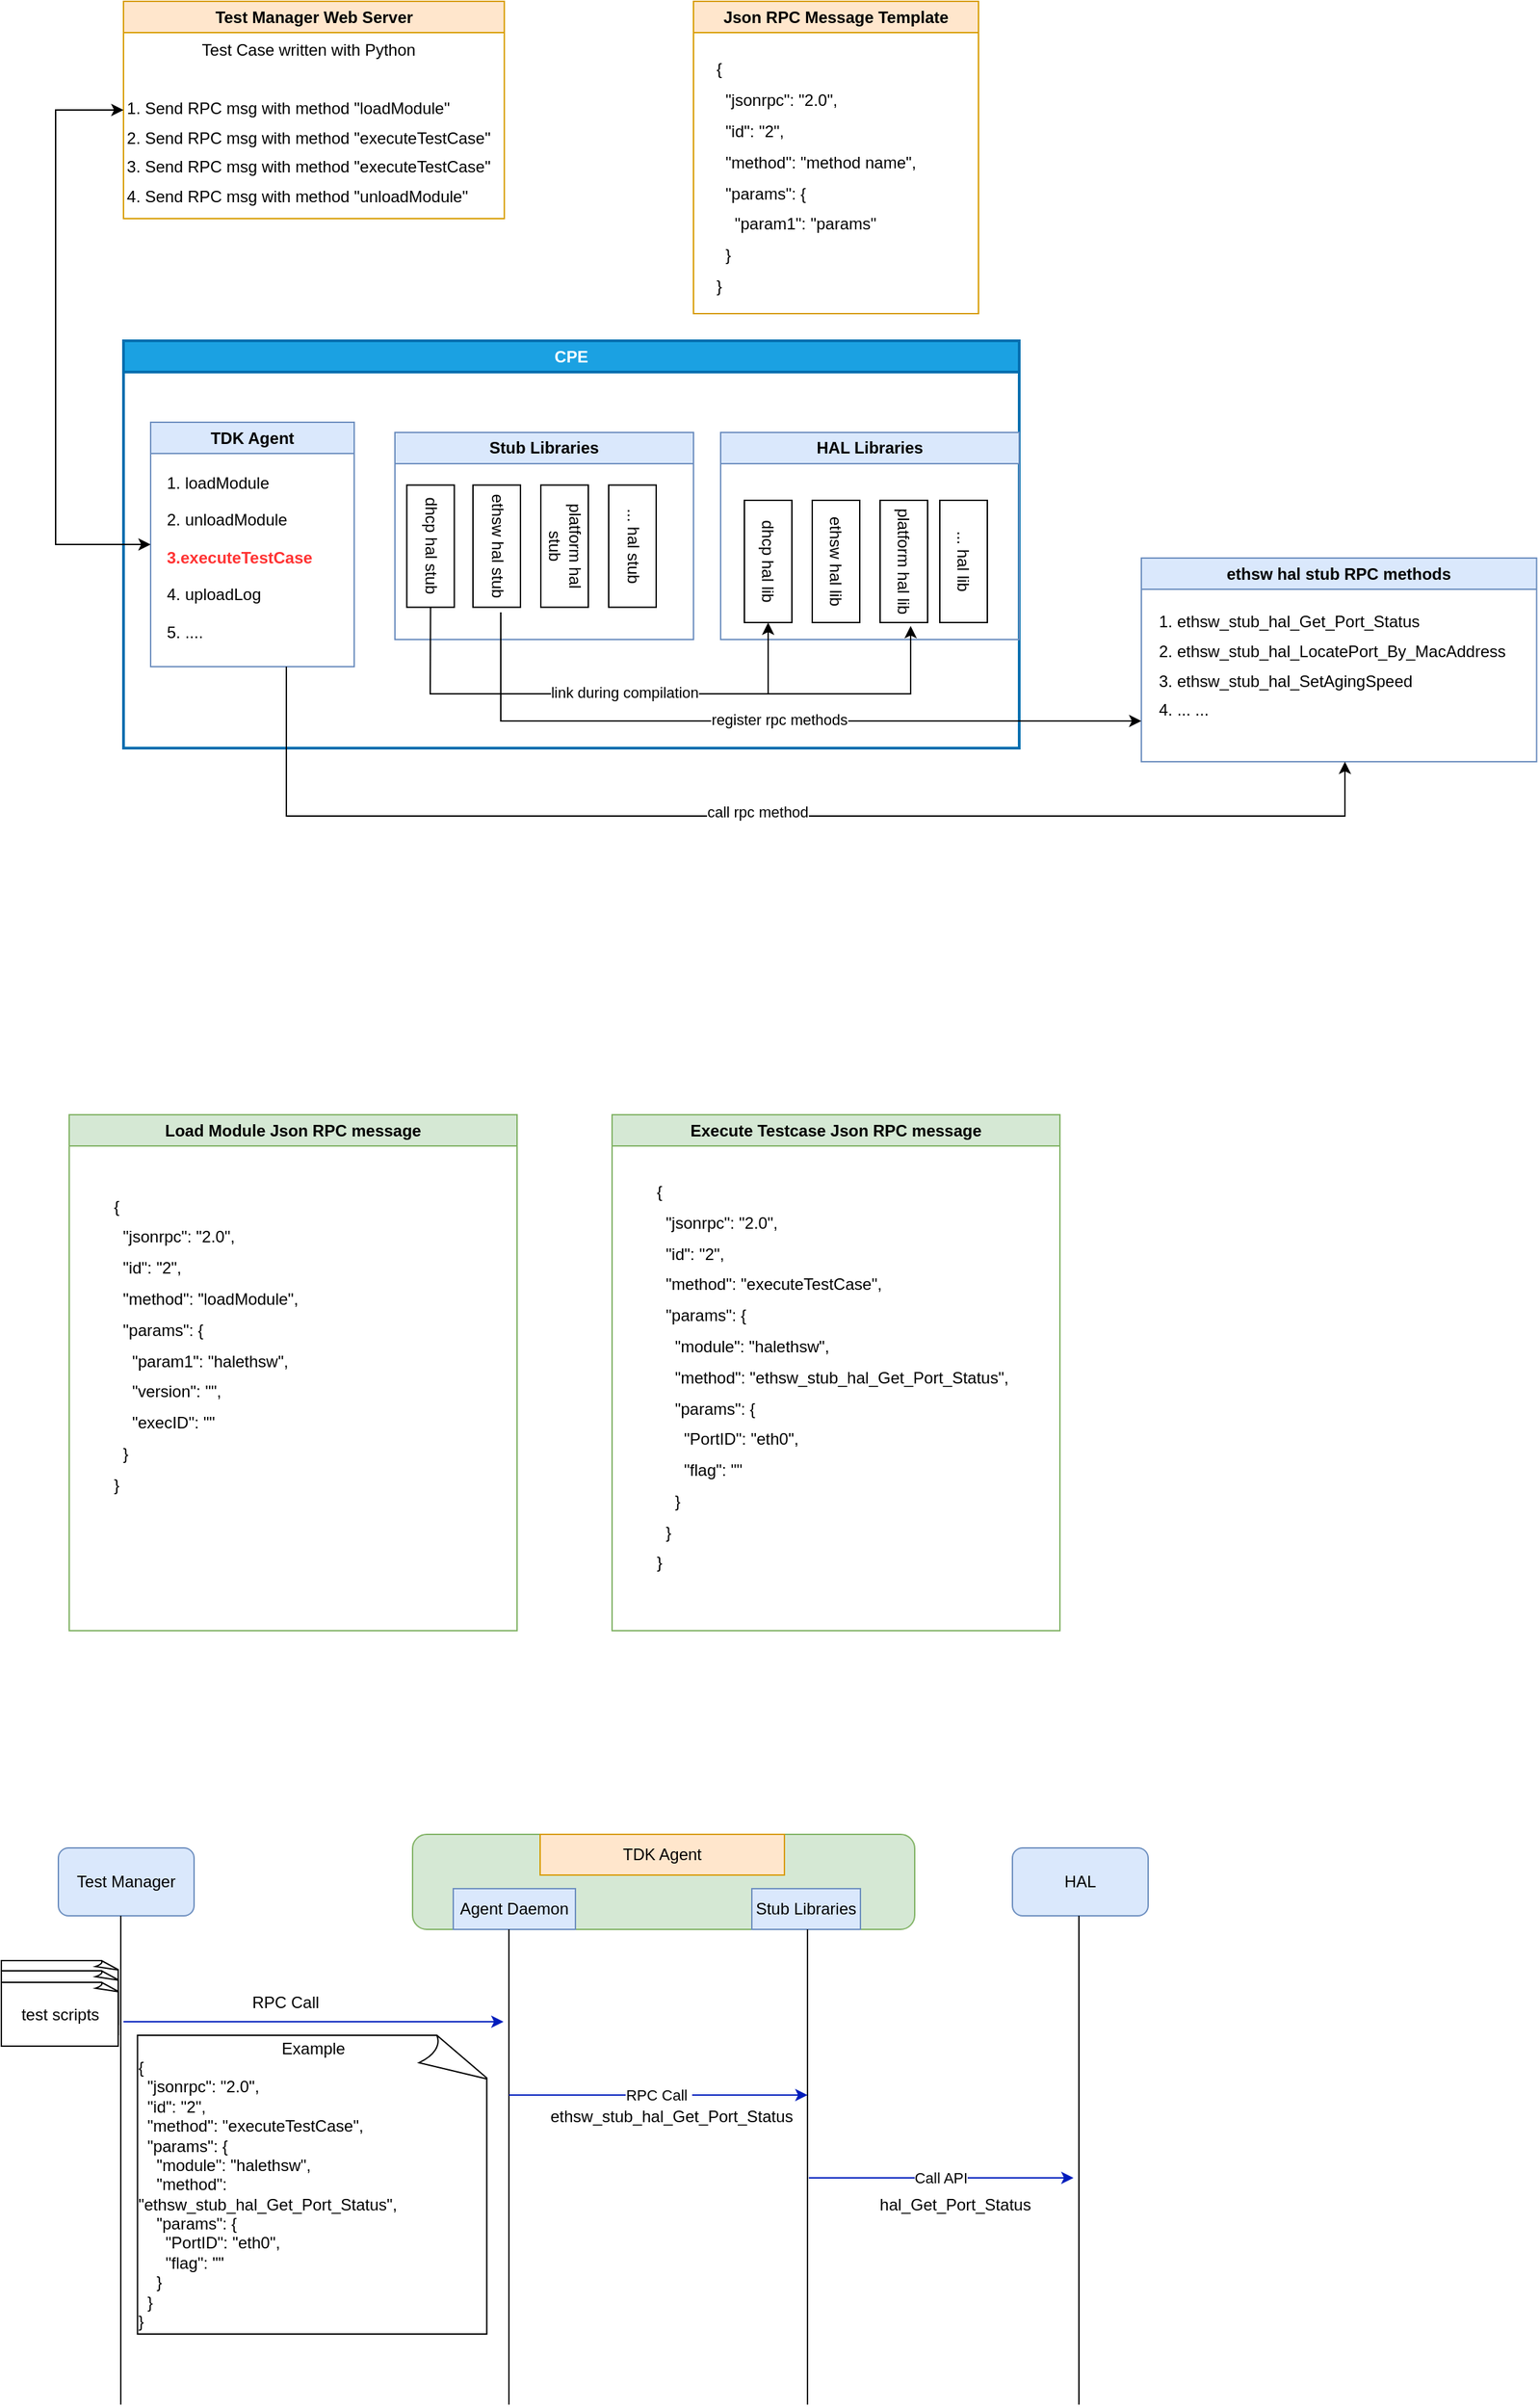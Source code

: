 <mxfile version="26.1.2">
  <diagram name="Page-1" id="eJpxqh-TB4JkxD2sImsZ">
    <mxGraphModel dx="2284" dy="738" grid="1" gridSize="10" guides="1" tooltips="1" connect="1" arrows="1" fold="1" page="1" pageScale="1" pageWidth="850" pageHeight="1100" math="0" shadow="0">
      <root>
        <mxCell id="0" />
        <mxCell id="1" parent="0" />
        <mxCell id="BGYQNN8L7f1_A7FZH2UX-1" value="CPE" style="swimlane;whiteSpace=wrap;html=1;strokeColor=#006EAF;strokeWidth=2;fillColor=#1ba1e2;fontColor=#ffffff;" parent="1" vertex="1">
          <mxGeometry x="80" y="280" width="660" height="300" as="geometry" />
        </mxCell>
        <mxCell id="BGYQNN8L7f1_A7FZH2UX-9" value="Stub Libraries" style="swimlane;whiteSpace=wrap;html=1;fillColor=#dae8fc;strokeColor=#6c8ebf;" parent="BGYQNN8L7f1_A7FZH2UX-1" vertex="1">
          <mxGeometry x="200" y="67.5" width="220" height="152.5" as="geometry" />
        </mxCell>
        <mxCell id="BGYQNN8L7f1_A7FZH2UX-10" value="dhcp hal stub" style="rounded=0;whiteSpace=wrap;html=1;rotation=90;" parent="BGYQNN8L7f1_A7FZH2UX-9" vertex="1">
          <mxGeometry x="-18.75" y="66.25" width="90" height="35" as="geometry" />
        </mxCell>
        <mxCell id="BGYQNN8L7f1_A7FZH2UX-11" value="ethsw hal stub" style="rounded=0;whiteSpace=wrap;html=1;rotation=90;" parent="BGYQNN8L7f1_A7FZH2UX-9" vertex="1">
          <mxGeometry x="30" y="66.25" width="90" height="35" as="geometry" />
        </mxCell>
        <mxCell id="BGYQNN8L7f1_A7FZH2UX-12" value="platform hal stub" style="rounded=0;whiteSpace=wrap;html=1;rotation=90;" parent="BGYQNN8L7f1_A7FZH2UX-9" vertex="1">
          <mxGeometry x="80" y="66.25" width="90" height="35" as="geometry" />
        </mxCell>
        <mxCell id="BGYQNN8L7f1_A7FZH2UX-17" value="... hal stub" style="rounded=0;whiteSpace=wrap;html=1;rotation=90;" parent="BGYQNN8L7f1_A7FZH2UX-9" vertex="1">
          <mxGeometry x="130" y="66.25" width="90" height="35" as="geometry" />
        </mxCell>
        <mxCell id="BGYQNN8L7f1_A7FZH2UX-19" value="&lt;span&gt;HAL Libraries&lt;/span&gt;" style="swimlane;whiteSpace=wrap;html=1;textShadow=0;labelBackgroundColor=none;fillColor=#dae8fc;strokeColor=#6c8ebf;" parent="BGYQNN8L7f1_A7FZH2UX-1" vertex="1">
          <mxGeometry x="440" y="67.5" width="220" height="152.5" as="geometry" />
        </mxCell>
        <mxCell id="BGYQNN8L7f1_A7FZH2UX-25" value="dhcp hal lib" style="rounded=0;whiteSpace=wrap;html=1;rotation=90;" parent="BGYQNN8L7f1_A7FZH2UX-19" vertex="1">
          <mxGeometry x="-10" y="77.5" width="90" height="35" as="geometry" />
        </mxCell>
        <mxCell id="BGYQNN8L7f1_A7FZH2UX-26" value="ethsw hal lib" style="rounded=0;whiteSpace=wrap;html=1;rotation=90;" parent="BGYQNN8L7f1_A7FZH2UX-19" vertex="1">
          <mxGeometry x="40" y="77.5" width="90" height="35" as="geometry" />
        </mxCell>
        <mxCell id="BGYQNN8L7f1_A7FZH2UX-27" value="platform hal lib" style="rounded=0;whiteSpace=wrap;html=1;rotation=90;" parent="BGYQNN8L7f1_A7FZH2UX-19" vertex="1">
          <mxGeometry x="90" y="77.5" width="90" height="35" as="geometry" />
        </mxCell>
        <mxCell id="BGYQNN8L7f1_A7FZH2UX-28" value="... hal lib" style="rounded=0;whiteSpace=wrap;html=1;rotation=90;" parent="BGYQNN8L7f1_A7FZH2UX-19" vertex="1">
          <mxGeometry x="134" y="77.5" width="90" height="35" as="geometry" />
        </mxCell>
        <mxCell id="BGYQNN8L7f1_A7FZH2UX-29" value="" style="endArrow=classic;html=1;rounded=0;exitX=1;exitY=0.5;exitDx=0;exitDy=0;entryX=1;entryY=0.5;entryDx=0;entryDy=0;" parent="BGYQNN8L7f1_A7FZH2UX-1" source="BGYQNN8L7f1_A7FZH2UX-10" target="BGYQNN8L7f1_A7FZH2UX-25" edge="1">
          <mxGeometry width="50" height="50" relative="1" as="geometry">
            <mxPoint x="230" y="200" as="sourcePoint" />
            <mxPoint x="480" y="210" as="targetPoint" />
            <Array as="points">
              <mxPoint x="226" y="260" />
              <mxPoint x="475" y="260" />
            </Array>
          </mxGeometry>
        </mxCell>
        <mxCell id="BGYQNN8L7f1_A7FZH2UX-46" value="link during compilation" style="edgeLabel;html=1;align=center;verticalAlign=middle;resizable=0;points=[];" parent="BGYQNN8L7f1_A7FZH2UX-29" vertex="1" connectable="0">
          <mxGeometry x="0.132" y="1" relative="1" as="geometry">
            <mxPoint as="offset" />
          </mxGeometry>
        </mxCell>
        <mxCell id="BGYQNN8L7f1_A7FZH2UX-30" value="" style="endArrow=classic;html=1;rounded=0;" parent="BGYQNN8L7f1_A7FZH2UX-1" edge="1">
          <mxGeometry width="50" height="50" relative="1" as="geometry">
            <mxPoint x="470" y="260" as="sourcePoint" />
            <mxPoint x="580" y="210" as="targetPoint" />
            <Array as="points">
              <mxPoint x="580" y="260" />
            </Array>
          </mxGeometry>
        </mxCell>
        <mxCell id="BGYQNN8L7f1_A7FZH2UX-31" value="TDK Agent" style="swimlane;whiteSpace=wrap;html=1;fillColor=#dae8fc;strokeColor=#6c8ebf;" parent="BGYQNN8L7f1_A7FZH2UX-1" vertex="1">
          <mxGeometry x="20" y="60" width="150" height="180" as="geometry" />
        </mxCell>
        <mxCell id="BGYQNN8L7f1_A7FZH2UX-32" value="&lt;div style=&quot;line-height: 230%;&quot;&gt;&lt;div style=&quot;text-wrap-mode: wrap;&quot;&gt;1.&amp;nbsp;loadModule&lt;/div&gt;&lt;div style=&quot;text-wrap-mode: wrap;&quot;&gt;2.&amp;nbsp;unloadModule&lt;br&gt;&lt;b&gt;&lt;font style=&quot;color: light-dark(rgb(255, 51, 51), rgb(237, 237, 237));&quot;&gt;3.executeTestCase&lt;/font&gt;&lt;/b&gt;&lt;br&gt;4.&amp;nbsp;uploadLog&lt;/div&gt;&lt;div style=&quot;text-wrap-mode: wrap;&quot;&gt;5. ....&lt;/div&gt;&lt;/div&gt;" style="text;html=1;align=left;verticalAlign=middle;resizable=0;points=[];autosize=1;strokeColor=none;fillColor=none;" parent="BGYQNN8L7f1_A7FZH2UX-31" vertex="1">
          <mxGeometry x="10" y="25" width="130" height="150" as="geometry" />
        </mxCell>
        <mxCell id="BGYQNN8L7f1_A7FZH2UX-33" value="&lt;div style=&quot;line-height: 180%;&quot;&gt;ethsw hal stub RPC methods&lt;/div&gt;" style="swimlane;whiteSpace=wrap;html=1;fillColor=#dae8fc;strokeColor=#6c8ebf;" parent="1" vertex="1">
          <mxGeometry x="830" y="440" width="291.25" height="150" as="geometry" />
        </mxCell>
        <mxCell id="BGYQNN8L7f1_A7FZH2UX-34" value="&lt;div style=&quot;line-height: 180%;&quot;&gt;&lt;div&gt;1. ethsw_stub_hal_Get_Port_Status&lt;/div&gt;&lt;div&gt;2. ethsw_stub_hal_LocatePort_By_MacAddress&lt;/div&gt;&lt;div&gt;3. ethsw_stub_hal_SetAgingSpeed&lt;/div&gt;&lt;div&gt;4. ... ...&lt;/div&gt;&lt;/div&gt;" style="text;html=1;align=left;verticalAlign=middle;resizable=0;points=[];autosize=1;strokeColor=none;fillColor=none;" parent="BGYQNN8L7f1_A7FZH2UX-33" vertex="1">
          <mxGeometry x="11.25" y="30" width="280" height="100" as="geometry" />
        </mxCell>
        <mxCell id="BGYQNN8L7f1_A7FZH2UX-35" value="Test Manager Web Server" style="swimlane;whiteSpace=wrap;html=1;fillColor=#ffe6cc;strokeColor=#d79b00;" parent="1" vertex="1">
          <mxGeometry x="80" y="30" width="280.62" height="160" as="geometry" />
        </mxCell>
        <mxCell id="BGYQNN8L7f1_A7FZH2UX-38" value="&lt;div style=&quot;line-height: 180%;&quot;&gt;Test Case written with Python&lt;div&gt;&lt;br&gt;&lt;/div&gt;&lt;div style=&quot;text-align: left;&quot;&gt;1. Send RPC msg with method &quot;loadModule&quot;&lt;/div&gt;&lt;div style=&quot;text-align: left;&quot;&gt;2. Send RPC msg with method &quot;executeTestCase&quot;&lt;/div&gt;&lt;div style=&quot;text-align: left;&quot;&gt;3. Send RPC msg with method &quot;executeTestCase&quot;&lt;/div&gt;&lt;div style=&quot;text-align: left;&quot;&gt;4. Send RPC msg with method &quot;unloadModule&quot;&lt;/div&gt;&lt;/div&gt;" style="text;html=1;align=center;verticalAlign=middle;resizable=0;points=[];autosize=1;strokeColor=none;fillColor=none;" parent="BGYQNN8L7f1_A7FZH2UX-35" vertex="1">
          <mxGeometry x="-9.38" y="20" width="290" height="140" as="geometry" />
        </mxCell>
        <mxCell id="BGYQNN8L7f1_A7FZH2UX-39" value="Json RPC Message Template" style="swimlane;whiteSpace=wrap;html=1;fillColor=#ffe6cc;strokeColor=#d79b00;" parent="1" vertex="1">
          <mxGeometry x="500" y="30" width="210" height="230" as="geometry" />
        </mxCell>
        <mxCell id="BGYQNN8L7f1_A7FZH2UX-40" value="&lt;div style=&quot;line-height: 190%;&quot;&gt;&lt;div&gt;{&amp;nbsp;&amp;nbsp;&lt;/div&gt;&lt;div&gt;&amp;nbsp; &quot;jsonrpc&quot;: &quot;2.0&quot;,&lt;/div&gt;&lt;div&gt;&amp;nbsp; &quot;id&quot;: &quot;2&quot;,&lt;/div&gt;&lt;div&gt;&amp;nbsp; &quot;method&quot;: &quot;method name&quot;,&lt;/div&gt;&lt;div&gt;&amp;nbsp; &quot;params&quot;: {&lt;/div&gt;&lt;div&gt;&amp;nbsp; &amp;nbsp; &quot;param1&quot;: &quot;params&quot;&lt;/div&gt;&lt;div&gt;&amp;nbsp; }&lt;/div&gt;&lt;div&gt;}&lt;/div&gt;&lt;/div&gt;" style="text;html=1;align=left;verticalAlign=middle;resizable=0;points=[];autosize=1;strokeColor=none;fillColor=none;" parent="BGYQNN8L7f1_A7FZH2UX-39" vertex="1">
          <mxGeometry x="15" y="30" width="170" height="200" as="geometry" />
        </mxCell>
        <mxCell id="BGYQNN8L7f1_A7FZH2UX-41" value="" style="endArrow=classic;startArrow=classic;html=1;rounded=0;exitX=0;exitY=0.5;exitDx=0;exitDy=0;" parent="1" source="BGYQNN8L7f1_A7FZH2UX-31" edge="1">
          <mxGeometry width="50" height="50" relative="1" as="geometry">
            <mxPoint x="160" y="360" as="sourcePoint" />
            <mxPoint x="80" y="110" as="targetPoint" />
            <Array as="points">
              <mxPoint x="30" y="430" />
              <mxPoint x="30" y="110" />
            </Array>
          </mxGeometry>
        </mxCell>
        <mxCell id="BGYQNN8L7f1_A7FZH2UX-44" style="edgeStyle=orthogonalEdgeStyle;rounded=0;orthogonalLoop=1;jettySize=auto;html=1;" parent="1" edge="1">
          <mxGeometry relative="1" as="geometry">
            <mxPoint x="358" y="480" as="sourcePoint" />
            <mxPoint x="830" y="560" as="targetPoint" />
            <Array as="points">
              <mxPoint x="358" y="560" />
              <mxPoint x="394" y="560" />
            </Array>
          </mxGeometry>
        </mxCell>
        <mxCell id="-2e1AxiC304DD7guxRy7-1" value="register rpc methods" style="edgeLabel;html=1;align=center;verticalAlign=middle;resizable=0;points=[];" vertex="1" connectable="0" parent="BGYQNN8L7f1_A7FZH2UX-44">
          <mxGeometry x="0.033" y="1" relative="1" as="geometry">
            <mxPoint as="offset" />
          </mxGeometry>
        </mxCell>
        <mxCell id="BGYQNN8L7f1_A7FZH2UX-45" value="" style="endArrow=classic;html=1;rounded=0;" parent="1" edge="1">
          <mxGeometry width="50" height="50" relative="1" as="geometry">
            <mxPoint x="200" y="520" as="sourcePoint" />
            <mxPoint x="980" y="590" as="targetPoint" />
            <Array as="points">
              <mxPoint x="200" y="630" />
              <mxPoint x="590" y="630" />
              <mxPoint x="980" y="630" />
            </Array>
          </mxGeometry>
        </mxCell>
        <mxCell id="-2e1AxiC304DD7guxRy7-2" value="call rpc method" style="edgeLabel;html=1;align=center;verticalAlign=middle;resizable=0;points=[];" vertex="1" connectable="0" parent="BGYQNN8L7f1_A7FZH2UX-45">
          <mxGeometry x="-0.017" y="3" relative="1" as="geometry">
            <mxPoint as="offset" />
          </mxGeometry>
        </mxCell>
        <mxCell id="BGYQNN8L7f1_A7FZH2UX-47" value="Load Module Json RPC message" style="swimlane;whiteSpace=wrap;html=1;fillColor=#d5e8d4;strokeColor=#82b366;" parent="1" vertex="1">
          <mxGeometry x="40" y="850" width="330" height="380" as="geometry" />
        </mxCell>
        <mxCell id="BGYQNN8L7f1_A7FZH2UX-48" value="&lt;div style=&quot;line-height: 190%;&quot;&gt;&lt;div&gt;{&lt;/div&gt;&lt;div&gt;&amp;nbsp; &quot;jsonrpc&quot;: &quot;2.0&quot;,&lt;/div&gt;&lt;div&gt;&amp;nbsp; &quot;id&quot;: &quot;2&quot;,&lt;/div&gt;&lt;div&gt;&amp;nbsp; &quot;method&quot;: &quot;loadModule&quot;,&lt;/div&gt;&lt;div&gt;&amp;nbsp; &quot;params&quot;: {&lt;/div&gt;&lt;div&gt;&amp;nbsp; &amp;nbsp; &quot;param1&quot;: &quot;halethsw&quot;,&lt;/div&gt;&lt;div&gt;&amp;nbsp; &amp;nbsp; &quot;version&quot;: &quot;&quot;,&lt;/div&gt;&lt;div&gt;&amp;nbsp; &amp;nbsp; &quot;execID&quot;: &quot;&quot;&lt;/div&gt;&lt;div&gt;&amp;nbsp; }&lt;/div&gt;&lt;div&gt;}&lt;/div&gt;&lt;/div&gt;" style="text;html=1;align=left;verticalAlign=middle;resizable=0;points=[];autosize=1;strokeColor=none;fillColor=none;" parent="BGYQNN8L7f1_A7FZH2UX-47" vertex="1">
          <mxGeometry x="30.62" y="50" width="160" height="240" as="geometry" />
        </mxCell>
        <mxCell id="BGYQNN8L7f1_A7FZH2UX-49" value="Execute Testcase Json RPC message" style="swimlane;whiteSpace=wrap;html=1;fillColor=#d5e8d4;strokeColor=#82b366;" parent="1" vertex="1">
          <mxGeometry x="440" y="850" width="330" height="380" as="geometry" />
        </mxCell>
        <mxCell id="BGYQNN8L7f1_A7FZH2UX-50" value="&lt;div style=&quot;line-height: 190%;&quot;&gt;&lt;div&gt;{&lt;/div&gt;&lt;div&gt;&amp;nbsp; &quot;jsonrpc&quot;: &quot;2.0&quot;,&lt;/div&gt;&lt;div&gt;&amp;nbsp; &quot;id&quot;: &quot;2&quot;,&lt;/div&gt;&lt;div&gt;&amp;nbsp; &quot;method&quot;: &quot;executeTestCase&quot;,&lt;/div&gt;&lt;div&gt;&amp;nbsp; &quot;params&quot;: {&lt;/div&gt;&lt;div&gt;&amp;nbsp; &amp;nbsp; &quot;module&quot;: &quot;halethsw&quot;,&lt;/div&gt;&lt;div&gt;&amp;nbsp; &amp;nbsp; &quot;method&quot;: &quot;ethsw_stub_hal_Get_Port_Status&quot;,&lt;/div&gt;&lt;div&gt;&amp;nbsp; &amp;nbsp; &quot;params&quot;: {&lt;/div&gt;&lt;div&gt;&amp;nbsp; &amp;nbsp; &amp;nbsp; &quot;PortID&quot;: &quot;eth0&quot;,&lt;/div&gt;&lt;div&gt;&amp;nbsp; &amp;nbsp; &amp;nbsp; &quot;flag&quot;: &quot;&quot;&lt;/div&gt;&lt;div&gt;&amp;nbsp; &amp;nbsp; }&lt;/div&gt;&lt;div&gt;&amp;nbsp; }&lt;/div&gt;&lt;div&gt;}&lt;/div&gt;&lt;div&gt;&lt;br&gt;&lt;/div&gt;&lt;/div&gt;" style="text;html=1;align=left;verticalAlign=middle;resizable=0;points=[];autosize=1;strokeColor=none;fillColor=none;" parent="BGYQNN8L7f1_A7FZH2UX-49" vertex="1">
          <mxGeometry x="30.62" y="40" width="280" height="330" as="geometry" />
        </mxCell>
        <mxCell id="-2e1AxiC304DD7guxRy7-3" value="Test Manager" style="rounded=1;whiteSpace=wrap;html=1;fillColor=#dae8fc;strokeColor=#6c8ebf;" vertex="1" parent="1">
          <mxGeometry x="32" y="1390" width="100" height="50" as="geometry" />
        </mxCell>
        <mxCell id="-2e1AxiC304DD7guxRy7-4" value="" style="rounded=1;whiteSpace=wrap;html=1;fillColor=#d5e8d4;strokeColor=#82b366;" vertex="1" parent="1">
          <mxGeometry x="293" y="1380" width="370" height="70" as="geometry" />
        </mxCell>
        <mxCell id="-2e1AxiC304DD7guxRy7-5" value="TDK Agent" style="text;html=1;align=center;verticalAlign=middle;whiteSpace=wrap;rounded=0;fillColor=#ffe6cc;strokeColor=#d79b00;" vertex="1" parent="1">
          <mxGeometry x="387" y="1380" width="180" height="30" as="geometry" />
        </mxCell>
        <mxCell id="-2e1AxiC304DD7guxRy7-6" value="Agent Daemon" style="text;html=1;align=center;verticalAlign=middle;whiteSpace=wrap;rounded=0;fillColor=#dae8fc;strokeColor=#6c8ebf;" vertex="1" parent="1">
          <mxGeometry x="323" y="1420" width="90" height="30" as="geometry" />
        </mxCell>
        <mxCell id="-2e1AxiC304DD7guxRy7-7" value="Stub Libraries" style="text;html=1;align=center;verticalAlign=middle;whiteSpace=wrap;rounded=0;fillColor=#dae8fc;strokeColor=#6c8ebf;" vertex="1" parent="1">
          <mxGeometry x="543" y="1420" width="80" height="30" as="geometry" />
        </mxCell>
        <mxCell id="-2e1AxiC304DD7guxRy7-8" value="HAL" style="rounded=1;whiteSpace=wrap;html=1;fillColor=#dae8fc;strokeColor=#6c8ebf;" vertex="1" parent="1">
          <mxGeometry x="735" y="1390" width="100" height="50" as="geometry" />
        </mxCell>
        <mxCell id="-2e1AxiC304DD7guxRy7-9" value="" style="endArrow=none;html=1;rounded=0;" edge="1" parent="1">
          <mxGeometry width="50" height="50" relative="1" as="geometry">
            <mxPoint x="78" y="1800" as="sourcePoint" />
            <mxPoint x="78" y="1440" as="targetPoint" />
          </mxGeometry>
        </mxCell>
        <mxCell id="-2e1AxiC304DD7guxRy7-10" value="" style="endArrow=none;html=1;rounded=0;" edge="1" parent="1">
          <mxGeometry width="50" height="50" relative="1" as="geometry">
            <mxPoint x="364" y="1800" as="sourcePoint" />
            <mxPoint x="364" y="1450" as="targetPoint" />
          </mxGeometry>
        </mxCell>
        <mxCell id="-2e1AxiC304DD7guxRy7-11" value="" style="endArrow=none;html=1;rounded=0;" edge="1" parent="1">
          <mxGeometry width="50" height="50" relative="1" as="geometry">
            <mxPoint x="584" y="1800" as="sourcePoint" />
            <mxPoint x="584" y="1450" as="targetPoint" />
          </mxGeometry>
        </mxCell>
        <mxCell id="-2e1AxiC304DD7guxRy7-12" value="" style="endArrow=none;html=1;rounded=0;" edge="1" parent="1">
          <mxGeometry width="50" height="50" relative="1" as="geometry">
            <mxPoint x="784" y="1800" as="sourcePoint" />
            <mxPoint x="784" y="1440" as="targetPoint" />
          </mxGeometry>
        </mxCell>
        <mxCell id="-2e1AxiC304DD7guxRy7-13" value="" style="endArrow=classic;html=1;rounded=0;fillColor=#0050ef;strokeColor=#001DBC;" edge="1" parent="1">
          <mxGeometry width="50" height="50" relative="1" as="geometry">
            <mxPoint x="80" y="1518" as="sourcePoint" />
            <mxPoint x="360" y="1518" as="targetPoint" />
          </mxGeometry>
        </mxCell>
        <mxCell id="-2e1AxiC304DD7guxRy7-14" value="RPC Call" style="text;html=1;align=center;verticalAlign=middle;resizable=0;points=[];autosize=1;strokeColor=none;fillColor=none;" vertex="1" parent="1">
          <mxGeometry x="164" y="1489" width="70" height="30" as="geometry" />
        </mxCell>
        <mxCell id="-2e1AxiC304DD7guxRy7-15" value="&lt;div style=&quot;line-height: 150%;&quot;&gt;&lt;div style=&quot;text-align: left;&quot;&gt;&lt;br&gt;&lt;/div&gt;&lt;/div&gt;" style="text;html=1;align=center;verticalAlign=middle;resizable=0;points=[];autosize=1;strokeColor=none;fillColor=none;" vertex="1" parent="1">
          <mxGeometry x="284" y="1628" width="20" height="30" as="geometry" />
        </mxCell>
        <mxCell id="-2e1AxiC304DD7guxRy7-16" value="&lt;div style=&quot;text-wrap-mode: nowrap;&quot;&gt;Example&lt;/div&gt;&lt;div style=&quot;text-wrap-mode: nowrap; text-align: left;&quot;&gt;{&lt;/div&gt;&lt;div style=&quot;text-wrap-mode: nowrap; text-align: left;&quot;&gt;&amp;nbsp; &quot;jsonrpc&quot;: &quot;2.0&quot;,&lt;/div&gt;&lt;div style=&quot;text-wrap-mode: nowrap; text-align: left;&quot;&gt;&amp;nbsp; &quot;id&quot;: &quot;2&quot;,&lt;/div&gt;&lt;div style=&quot;text-wrap-mode: nowrap; text-align: left;&quot;&gt;&amp;nbsp; &quot;method&quot;: &quot;executeTestCase&quot;,&lt;/div&gt;&lt;div style=&quot;text-wrap-mode: nowrap; text-align: left;&quot;&gt;&amp;nbsp; &quot;params&quot;: {&lt;/div&gt;&lt;div style=&quot;text-wrap-mode: nowrap; text-align: left;&quot;&gt;&amp;nbsp; &amp;nbsp; &quot;module&quot;: &quot;halethsw&quot;,&lt;/div&gt;&lt;div style=&quot;text-wrap-mode: nowrap; text-align: left;&quot;&gt;&amp;nbsp; &amp;nbsp; &quot;method&quot;: &quot;ethsw_stub_hal_Get_Port_Status&quot;,&lt;/div&gt;&lt;div style=&quot;text-wrap-mode: nowrap; text-align: left;&quot;&gt;&amp;nbsp; &amp;nbsp; &quot;params&quot;: {&lt;/div&gt;&lt;div style=&quot;text-wrap-mode: nowrap; text-align: left;&quot;&gt;&amp;nbsp; &amp;nbsp; &amp;nbsp; &quot;PortID&quot;: &quot;eth0&quot;,&lt;/div&gt;&lt;div style=&quot;text-wrap-mode: nowrap; text-align: left;&quot;&gt;&amp;nbsp; &amp;nbsp; &amp;nbsp; &quot;flag&quot;: &quot;&quot;&lt;/div&gt;&lt;div style=&quot;text-wrap-mode: nowrap; text-align: left;&quot;&gt;&amp;nbsp; &amp;nbsp; }&lt;/div&gt;&lt;div style=&quot;text-wrap-mode: nowrap; text-align: left;&quot;&gt;&amp;nbsp; }&lt;/div&gt;&lt;div style=&quot;text-wrap-mode: nowrap; text-align: left;&quot;&gt;}&lt;/div&gt;" style="whiteSpace=wrap;html=1;shape=mxgraph.basic.document" vertex="1" parent="1">
          <mxGeometry x="90.31" y="1528" width="260" height="220" as="geometry" />
        </mxCell>
        <mxCell id="-2e1AxiC304DD7guxRy7-17" value="RPC Call&lt;span style=&quot;background-color: light-dark(#ffffff, var(--ge-dark-color, #121212)); color: light-dark(rgb(0, 0, 0), rgb(255, 255, 255));&quot;&gt;&amp;nbsp;&lt;/span&gt;" style="endArrow=classic;html=1;rounded=0;fillColor=#0050ef;strokeColor=#001DBC;" edge="1" parent="1">
          <mxGeometry width="50" height="50" relative="1" as="geometry">
            <mxPoint x="364" y="1572" as="sourcePoint" />
            <mxPoint x="584" y="1572" as="targetPoint" />
          </mxGeometry>
        </mxCell>
        <mxCell id="-2e1AxiC304DD7guxRy7-19" value="&lt;span style=&quot;text-align: left; text-wrap-mode: nowrap;&quot;&gt;ethsw_stub_hal_Get_Port_Status&lt;/span&gt;" style="text;html=1;align=center;verticalAlign=middle;whiteSpace=wrap;rounded=0;" vertex="1" parent="1">
          <mxGeometry x="454" y="1573" width="60" height="30" as="geometry" />
        </mxCell>
        <mxCell id="-2e1AxiC304DD7guxRy7-22" value="" style="endArrow=classic;html=1;rounded=0;fillColor=#0050ef;strokeColor=#001DBC;" edge="1" parent="1">
          <mxGeometry width="50" height="50" relative="1" as="geometry">
            <mxPoint x="585" y="1633" as="sourcePoint" />
            <mxPoint x="780" y="1633" as="targetPoint" />
          </mxGeometry>
        </mxCell>
        <mxCell id="-2e1AxiC304DD7guxRy7-23" value="Call API" style="edgeLabel;html=1;align=center;verticalAlign=middle;resizable=0;points=[];" vertex="1" connectable="0" parent="-2e1AxiC304DD7guxRy7-22">
          <mxGeometry x="-0.005" relative="1" as="geometry">
            <mxPoint as="offset" />
          </mxGeometry>
        </mxCell>
        <mxCell id="-2e1AxiC304DD7guxRy7-24" value="&lt;span style=&quot;text-align: left; text-wrap-mode: nowrap;&quot;&gt;hal_Get_Port_Status&lt;/span&gt;" style="text;html=1;align=center;verticalAlign=middle;whiteSpace=wrap;rounded=0;" vertex="1" parent="1">
          <mxGeometry x="663" y="1638" width="60" height="30" as="geometry" />
        </mxCell>
        <mxCell id="-2e1AxiC304DD7guxRy7-25" value="test scripts" style="whiteSpace=wrap;html=1;shape=mxgraph.basic.document" vertex="1" parent="1">
          <mxGeometry x="-10" y="1473" width="87" height="47" as="geometry" />
        </mxCell>
        <mxCell id="-2e1AxiC304DD7guxRy7-26" value="test scripts" style="whiteSpace=wrap;html=1;shape=mxgraph.basic.document" vertex="1" parent="1">
          <mxGeometry x="-10" y="1480.5" width="87" height="47" as="geometry" />
        </mxCell>
        <mxCell id="-2e1AxiC304DD7guxRy7-27" value="test scripts" style="whiteSpace=wrap;html=1;shape=mxgraph.basic.document" vertex="1" parent="1">
          <mxGeometry x="-10" y="1489" width="87" height="47" as="geometry" />
        </mxCell>
      </root>
    </mxGraphModel>
  </diagram>
</mxfile>
